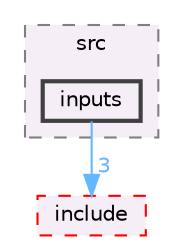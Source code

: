 digraph "inputs"
{
 // LATEX_PDF_SIZE
  bgcolor="transparent";
  edge [fontname=Helvetica,fontsize=10,labelfontname=Helvetica,labelfontsize=10];
  node [fontname=Helvetica,fontsize=10,shape=box,height=0.2,width=0.4];
  compound=true
  subgraph clusterdir_c4122870b4eb0ef02862e41dabd11367 {
    graph [ bgcolor="#f6eef6", pencolor="grey50", label="src", fontname=Helvetica,fontsize=10 style="filled,dashed", URL="dir_c4122870b4eb0ef02862e41dabd11367.html",tooltip=""]
  dir_c954b0b38da157d2b1def604b4625cf0 [label="inputs", fillcolor="#f6eef6", color="grey25", style="filled,bold", URL="dir_c954b0b38da157d2b1def604b4625cf0.html",tooltip=""];
  }
  dir_9a744b5567c265deacf566b467d8af59 [label="include", fillcolor="#f6eef6", color="red", style="filled,dashed", URL="dir_9a744b5567c265deacf566b467d8af59.html",tooltip=""];
  dir_c954b0b38da157d2b1def604b4625cf0->dir_9a744b5567c265deacf566b467d8af59 [headlabel="3", labeldistance=1.5 headhref="dir_000019_000016.html" href="dir_000019_000016.html" color="steelblue1" fontcolor="steelblue1"];
}

